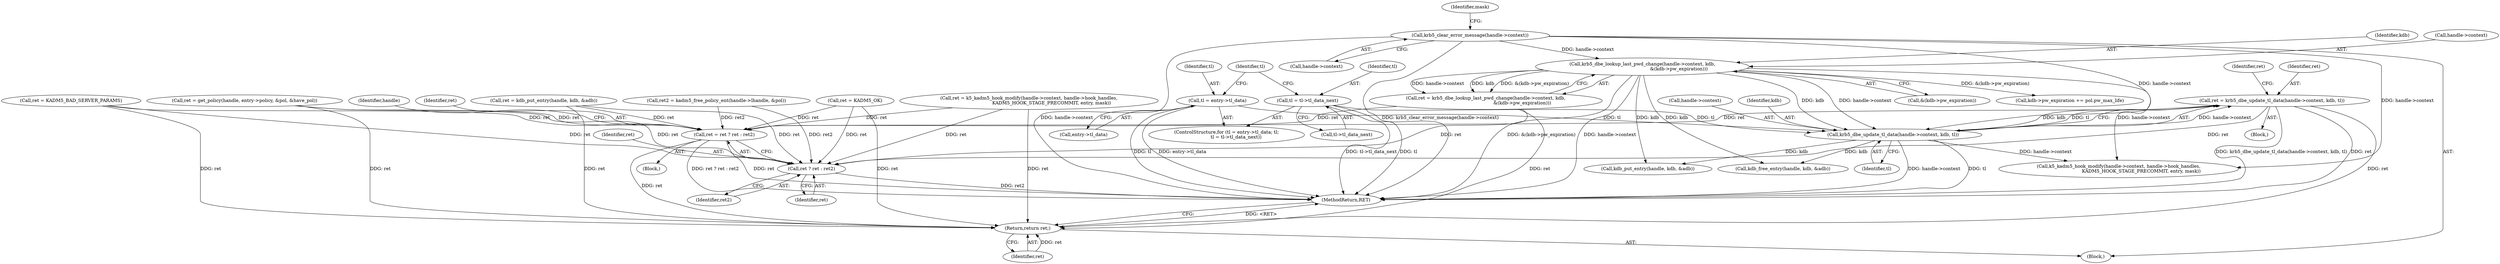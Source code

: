 digraph "0_krb5_b863de7fbf080b15e347a736fdda0a82d42f4f6b_0@API" {
"1000442" [label="(Call,ret = krb5_dbe_update_tl_data(handle->context, kdb, tl))"];
"1000444" [label="(Call,krb5_dbe_update_tl_data(handle->context, kdb, tl))"];
"1000285" [label="(Call,krb5_dbe_lookup_last_pwd_change(handle->context, kdb,\n                                                  &(kdb->pw_expiration)))"];
"1000128" [label="(Call,krb5_clear_error_message(handle->context))"];
"1000436" [label="(Call,tl = tl->tl_data_next)"];
"1000430" [label="(Call,tl = entry->tl_data)"];
"1000532" [label="(Call,ret = ret ? ret : ret2)"];
"1000543" [label="(Return,return ret;)"];
"1000534" [label="(Call,ret ? ret : ret2)"];
"1000290" [label="(Call,&(kdb->pw_expiration))"];
"1000438" [label="(Call,tl->tl_data_next)"];
"1000283" [label="(Call,ret = krb5_dbe_lookup_last_pwd_change(handle->context, kdb,\n                                                  &(kdb->pw_expiration)))"];
"1000539" [label="(Identifier,handle)"];
"1000286" [label="(Call,handle->context)"];
"1000495" [label="(Call,ret = kdb_put_entry(handle, kdb, &adb))"];
"1000240" [label="(Call,ret = get_policy(handle, entry->policy, &pol, &have_pol))"];
"1000524" [label="(Call,ret2 = kadm5_free_policy_ent(handle->lhandle, &pol))"];
"1000436" [label="(Call,tl = tl->tl_data_next)"];
"1000285" [label="(Call,krb5_dbe_lookup_last_pwd_change(handle->context, kdb,\n                                                  &(kdb->pw_expiration)))"];
"1000543" [label="(Return,return ret;)"];
"1000444" [label="(Call,krb5_dbe_update_tl_data(handle->context, kdb, tl))"];
"1000445" [label="(Call,handle->context)"];
"1000451" [label="(Identifier,ret)"];
"1000297" [label="(Call,kdb->pw_expiration += pol.pw_max_life)"];
"1000497" [label="(Call,kdb_put_entry(handle, kdb, &adb))"];
"1000480" [label="(Call,ret = k5_kadm5_hook_modify(handle->context, handle->hook_handles,\n                               KADM5_HOOK_STAGE_PRECOMMIT, entry, mask))"];
"1000536" [label="(Identifier,ret)"];
"1000537" [label="(Identifier,ret2)"];
"1000535" [label="(Identifier,ret)"];
"1000135" [label="(Identifier,mask)"];
"1000289" [label="(Identifier,kdb)"];
"1000449" [label="(Identifier,tl)"];
"1000128" [label="(Call,krb5_clear_error_message(handle->context))"];
"1000533" [label="(Identifier,ret)"];
"1000517" [label="(Call,ret = KADM5_OK)"];
"1000441" [label="(Block,)"];
"1000432" [label="(Call,entry->tl_data)"];
"1000544" [label="(Identifier,ret)"];
"1000437" [label="(Identifier,tl)"];
"1000442" [label="(Call,ret = krb5_dbe_update_tl_data(handle->context, kdb, tl))"];
"1000466" [label="(Call,ret = KADM5_BAD_SERVER_PARAMS)"];
"1000538" [label="(Call,kdb_free_entry(handle, kdb, &adb))"];
"1000435" [label="(Identifier,tl)"];
"1000430" [label="(Call,tl = entry->tl_data)"];
"1000545" [label="(MethodReturn,RET)"];
"1000110" [label="(Block,)"];
"1000482" [label="(Call,k5_kadm5_hook_modify(handle->context, handle->hook_handles,\n                               KADM5_HOOK_STAGE_PRECOMMIT, entry, mask))"];
"1000532" [label="(Call,ret = ret ? ret : ret2)"];
"1000431" [label="(Identifier,tl)"];
"1000129" [label="(Call,handle->context)"];
"1000429" [label="(ControlStructure,for (tl = entry->tl_data; tl;\n             tl = tl->tl_data_next))"];
"1000523" [label="(Block,)"];
"1000443" [label="(Identifier,ret)"];
"1000448" [label="(Identifier,kdb)"];
"1000534" [label="(Call,ret ? ret : ret2)"];
"1000442" -> "1000441"  [label="AST: "];
"1000442" -> "1000444"  [label="CFG: "];
"1000443" -> "1000442"  [label="AST: "];
"1000444" -> "1000442"  [label="AST: "];
"1000451" -> "1000442"  [label="CFG: "];
"1000442" -> "1000545"  [label="DDG: ret"];
"1000442" -> "1000545"  [label="DDG: krb5_dbe_update_tl_data(handle->context, kdb, tl)"];
"1000444" -> "1000442"  [label="DDG: handle->context"];
"1000444" -> "1000442"  [label="DDG: kdb"];
"1000444" -> "1000442"  [label="DDG: tl"];
"1000442" -> "1000532"  [label="DDG: ret"];
"1000442" -> "1000534"  [label="DDG: ret"];
"1000442" -> "1000543"  [label="DDG: ret"];
"1000444" -> "1000449"  [label="CFG: "];
"1000445" -> "1000444"  [label="AST: "];
"1000448" -> "1000444"  [label="AST: "];
"1000449" -> "1000444"  [label="AST: "];
"1000444" -> "1000545"  [label="DDG: tl"];
"1000444" -> "1000545"  [label="DDG: handle->context"];
"1000285" -> "1000444"  [label="DDG: handle->context"];
"1000285" -> "1000444"  [label="DDG: kdb"];
"1000128" -> "1000444"  [label="DDG: handle->context"];
"1000436" -> "1000444"  [label="DDG: tl"];
"1000430" -> "1000444"  [label="DDG: tl"];
"1000444" -> "1000482"  [label="DDG: handle->context"];
"1000444" -> "1000497"  [label="DDG: kdb"];
"1000444" -> "1000538"  [label="DDG: kdb"];
"1000285" -> "1000283"  [label="AST: "];
"1000285" -> "1000290"  [label="CFG: "];
"1000286" -> "1000285"  [label="AST: "];
"1000289" -> "1000285"  [label="AST: "];
"1000290" -> "1000285"  [label="AST: "];
"1000283" -> "1000285"  [label="CFG: "];
"1000285" -> "1000545"  [label="DDG: handle->context"];
"1000285" -> "1000545"  [label="DDG: &(kdb->pw_expiration)"];
"1000285" -> "1000283"  [label="DDG: handle->context"];
"1000285" -> "1000283"  [label="DDG: kdb"];
"1000285" -> "1000283"  [label="DDG: &(kdb->pw_expiration)"];
"1000128" -> "1000285"  [label="DDG: handle->context"];
"1000285" -> "1000297"  [label="DDG: &(kdb->pw_expiration)"];
"1000285" -> "1000482"  [label="DDG: handle->context"];
"1000285" -> "1000497"  [label="DDG: kdb"];
"1000285" -> "1000538"  [label="DDG: kdb"];
"1000128" -> "1000110"  [label="AST: "];
"1000128" -> "1000129"  [label="CFG: "];
"1000129" -> "1000128"  [label="AST: "];
"1000135" -> "1000128"  [label="CFG: "];
"1000128" -> "1000545"  [label="DDG: handle->context"];
"1000128" -> "1000545"  [label="DDG: krb5_clear_error_message(handle->context)"];
"1000128" -> "1000482"  [label="DDG: handle->context"];
"1000436" -> "1000429"  [label="AST: "];
"1000436" -> "1000438"  [label="CFG: "];
"1000437" -> "1000436"  [label="AST: "];
"1000438" -> "1000436"  [label="AST: "];
"1000435" -> "1000436"  [label="CFG: "];
"1000436" -> "1000545"  [label="DDG: tl"];
"1000436" -> "1000545"  [label="DDG: tl->tl_data_next"];
"1000430" -> "1000429"  [label="AST: "];
"1000430" -> "1000432"  [label="CFG: "];
"1000431" -> "1000430"  [label="AST: "];
"1000432" -> "1000430"  [label="AST: "];
"1000435" -> "1000430"  [label="CFG: "];
"1000430" -> "1000545"  [label="DDG: entry->tl_data"];
"1000430" -> "1000545"  [label="DDG: tl"];
"1000532" -> "1000523"  [label="AST: "];
"1000532" -> "1000534"  [label="CFG: "];
"1000533" -> "1000532"  [label="AST: "];
"1000534" -> "1000532"  [label="AST: "];
"1000539" -> "1000532"  [label="CFG: "];
"1000532" -> "1000545"  [label="DDG: ret"];
"1000532" -> "1000545"  [label="DDG: ret ? ret : ret2"];
"1000495" -> "1000532"  [label="DDG: ret"];
"1000466" -> "1000532"  [label="DDG: ret"];
"1000517" -> "1000532"  [label="DDG: ret"];
"1000480" -> "1000532"  [label="DDG: ret"];
"1000240" -> "1000532"  [label="DDG: ret"];
"1000283" -> "1000532"  [label="DDG: ret"];
"1000524" -> "1000532"  [label="DDG: ret2"];
"1000532" -> "1000543"  [label="DDG: ret"];
"1000543" -> "1000110"  [label="AST: "];
"1000543" -> "1000544"  [label="CFG: "];
"1000544" -> "1000543"  [label="AST: "];
"1000545" -> "1000543"  [label="CFG: "];
"1000543" -> "1000545"  [label="DDG: <RET>"];
"1000544" -> "1000543"  [label="DDG: ret"];
"1000495" -> "1000543"  [label="DDG: ret"];
"1000466" -> "1000543"  [label="DDG: ret"];
"1000517" -> "1000543"  [label="DDG: ret"];
"1000480" -> "1000543"  [label="DDG: ret"];
"1000240" -> "1000543"  [label="DDG: ret"];
"1000283" -> "1000543"  [label="DDG: ret"];
"1000534" -> "1000536"  [label="CFG: "];
"1000534" -> "1000537"  [label="CFG: "];
"1000535" -> "1000534"  [label="AST: "];
"1000536" -> "1000534"  [label="AST: "];
"1000537" -> "1000534"  [label="AST: "];
"1000534" -> "1000545"  [label="DDG: ret2"];
"1000495" -> "1000534"  [label="DDG: ret"];
"1000466" -> "1000534"  [label="DDG: ret"];
"1000517" -> "1000534"  [label="DDG: ret"];
"1000480" -> "1000534"  [label="DDG: ret"];
"1000240" -> "1000534"  [label="DDG: ret"];
"1000283" -> "1000534"  [label="DDG: ret"];
"1000524" -> "1000534"  [label="DDG: ret2"];
}
